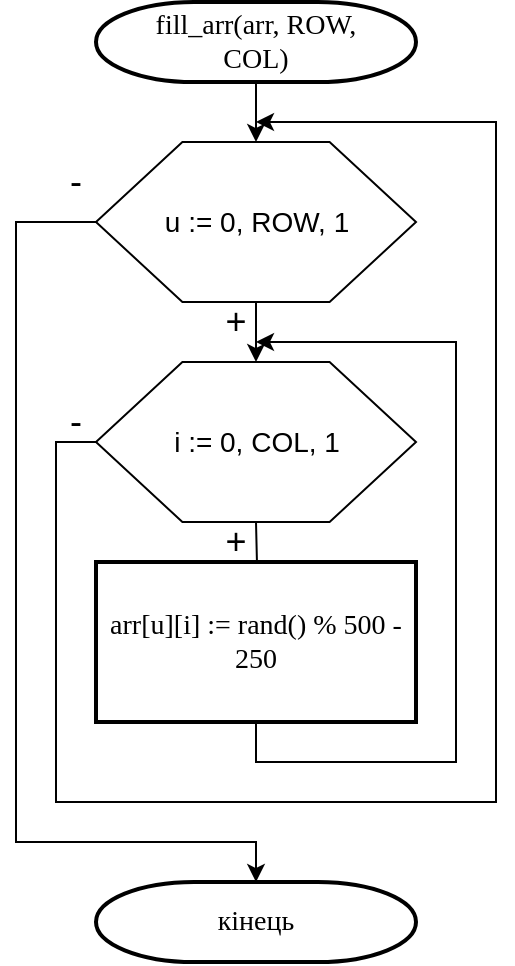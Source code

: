<mxfile version="13.9.9" type="device"><diagram id="C5RBs43oDa-KdzZeNtuy" name="Page-1"><mxGraphModel dx="852" dy="494" grid="1" gridSize="10" guides="1" tooltips="1" connect="1" arrows="1" fold="1" page="1" pageScale="1" pageWidth="827" pageHeight="1169" math="0" shadow="0"><root><mxCell id="WIyWlLk6GJQsqaUBKTNV-0"/><mxCell id="WIyWlLk6GJQsqaUBKTNV-1" parent="WIyWlLk6GJQsqaUBKTNV-0"/><mxCell id="v8OyfmCniDrBf7QePN0p-2" style="edgeStyle=orthogonalEdgeStyle;rounded=0;orthogonalLoop=1;jettySize=auto;html=1;exitX=0.5;exitY=1;exitDx=0;exitDy=0;exitPerimeter=0;entryX=0.5;entryY=0;entryDx=0;entryDy=0;entryPerimeter=0;" edge="1" parent="WIyWlLk6GJQsqaUBKTNV-1" source="v8OyfmCniDrBf7QePN0p-0"><mxGeometry relative="1" as="geometry"><mxPoint x="440" y="110" as="targetPoint"/></mxGeometry></mxCell><mxCell id="v8OyfmCniDrBf7QePN0p-0" value="&lt;span lang=&quot;EN-US&quot; style=&quot;font-family: &amp;#34;times new roman&amp;#34; , serif&quot;&gt;&lt;font style=&quot;font-size: 14px&quot;&gt;fill_arr(arr, ROW,&lt;br/&gt;COL)&lt;/font&gt;&lt;/span&gt;" style="strokeWidth=2;html=1;shape=mxgraph.flowchart.terminator;whiteSpace=wrap;" vertex="1" parent="WIyWlLk6GJQsqaUBKTNV-1"><mxGeometry x="360" y="40" width="160" height="40" as="geometry"/></mxCell><mxCell id="v8OyfmCniDrBf7QePN0p-6" style="edgeStyle=orthogonalEdgeStyle;rounded=0;orthogonalLoop=1;jettySize=auto;html=1;exitX=0.5;exitY=1;exitDx=0;exitDy=0;exitPerimeter=0;entryX=0.5;entryY=0;entryDx=0;entryDy=0;entryPerimeter=0;" edge="1" parent="WIyWlLk6GJQsqaUBKTNV-1"><mxGeometry relative="1" as="geometry"><mxPoint x="440" y="190" as="sourcePoint"/><mxPoint x="440" y="220" as="targetPoint"/></mxGeometry></mxCell><mxCell id="v8OyfmCniDrBf7QePN0p-5" value="" style="edgeStyle=orthogonalEdgeStyle;rounded=0;orthogonalLoop=1;jettySize=auto;html=1;" edge="1" parent="WIyWlLk6GJQsqaUBKTNV-1" target="v8OyfmCniDrBf7QePN0p-4"><mxGeometry relative="1" as="geometry"><mxPoint x="440" y="300" as="sourcePoint"/></mxGeometry></mxCell><mxCell id="v8OyfmCniDrBf7QePN0p-16" style="edgeStyle=orthogonalEdgeStyle;rounded=0;orthogonalLoop=1;jettySize=auto;html=1;exitX=0.5;exitY=1;exitDx=0;exitDy=0;entryX=0.75;entryY=1;entryDx=0;entryDy=0;" edge="1" parent="WIyWlLk6GJQsqaUBKTNV-1" source="v8OyfmCniDrBf7QePN0p-4" target="v8OyfmCniDrBf7QePN0p-12"><mxGeometry relative="1" as="geometry"><Array as="points"><mxPoint x="440" y="420"/><mxPoint x="540" y="420"/><mxPoint x="540" y="210"/></Array></mxGeometry></mxCell><mxCell id="v8OyfmCniDrBf7QePN0p-4" value="&lt;span lang=&quot;EN-US&quot; style=&quot;font-family: &amp;#34;times new roman&amp;#34; , serif&quot;&gt;&lt;font style=&quot;font-size: 14px&quot;&gt;arr[u][i] := rand() % 500 - 250&lt;/font&gt;&lt;/span&gt;" style="whiteSpace=wrap;html=1;strokeWidth=2;" vertex="1" parent="WIyWlLk6GJQsqaUBKTNV-1"><mxGeometry x="360" y="320" width="160" height="80" as="geometry"/></mxCell><mxCell id="v8OyfmCniDrBf7QePN0p-9" value="&lt;font style=&quot;font-size: 18px&quot;&gt;-&lt;/font&gt;" style="text;html=1;strokeColor=none;fillColor=none;align=center;verticalAlign=middle;whiteSpace=wrap;rounded=0;" vertex="1" parent="WIyWlLk6GJQsqaUBKTNV-1"><mxGeometry x="330" y="240" width="40" height="20" as="geometry"/></mxCell><mxCell id="v8OyfmCniDrBf7QePN0p-10" value="&lt;font style=&quot;font-size: 18px&quot;&gt;+&lt;/font&gt;" style="text;html=1;strokeColor=none;fillColor=none;align=center;verticalAlign=middle;whiteSpace=wrap;rounded=0;" vertex="1" parent="WIyWlLk6GJQsqaUBKTNV-1"><mxGeometry x="410" y="300" width="40" height="20" as="geometry"/></mxCell><mxCell id="v8OyfmCniDrBf7QePN0p-11" value="&lt;font style=&quot;font-size: 18px&quot;&gt;-&lt;/font&gt;" style="text;html=1;strokeColor=none;fillColor=none;align=center;verticalAlign=middle;whiteSpace=wrap;rounded=0;" vertex="1" parent="WIyWlLk6GJQsqaUBKTNV-1"><mxGeometry x="330" y="120" width="40" height="20" as="geometry"/></mxCell><mxCell id="v8OyfmCniDrBf7QePN0p-17" style="edgeStyle=orthogonalEdgeStyle;rounded=0;orthogonalLoop=1;jettySize=auto;html=1;exitX=0;exitY=0.5;exitDx=0;exitDy=0;" edge="1" parent="WIyWlLk6GJQsqaUBKTNV-1" source="v8OyfmCniDrBf7QePN0p-13"><mxGeometry relative="1" as="geometry"><mxPoint x="440" y="100" as="targetPoint"/><Array as="points"><mxPoint x="340" y="260"/><mxPoint x="340" y="440"/><mxPoint x="560" y="440"/><mxPoint x="560" y="100"/><mxPoint x="440" y="100"/></Array></mxGeometry></mxCell><mxCell id="v8OyfmCniDrBf7QePN0p-13" value="&lt;span style=&quot;font-size: 14px&quot;&gt;i := 0, COL, 1&lt;/span&gt;" style="verticalLabelPosition=middle;verticalAlign=middle;html=1;shape=hexagon;perimeter=hexagonPerimeter2;arcSize=6;size=0.27;labelPosition=center;align=center;" vertex="1" parent="WIyWlLk6GJQsqaUBKTNV-1"><mxGeometry x="360" y="220" width="160" height="80" as="geometry"/></mxCell><mxCell id="v8OyfmCniDrBf7QePN0p-20" style="edgeStyle=orthogonalEdgeStyle;rounded=0;orthogonalLoop=1;jettySize=auto;html=1;exitX=0;exitY=0.5;exitDx=0;exitDy=0;entryX=0.5;entryY=0;entryDx=0;entryDy=0;entryPerimeter=0;" edge="1" parent="WIyWlLk6GJQsqaUBKTNV-1" source="v8OyfmCniDrBf7QePN0p-14" target="v8OyfmCniDrBf7QePN0p-19"><mxGeometry relative="1" as="geometry"><Array as="points"><mxPoint x="320" y="150"/><mxPoint x="320" y="460"/><mxPoint x="440" y="460"/></Array></mxGeometry></mxCell><mxCell id="v8OyfmCniDrBf7QePN0p-14" value="&lt;span style=&quot;font-size: 14px&quot;&gt;u := 0, ROW, 1&lt;/span&gt;" style="verticalLabelPosition=middle;verticalAlign=middle;html=1;shape=hexagon;perimeter=hexagonPerimeter2;arcSize=6;size=0.27;labelPosition=center;align=center;" vertex="1" parent="WIyWlLk6GJQsqaUBKTNV-1"><mxGeometry x="360" y="110" width="160" height="80" as="geometry"/></mxCell><mxCell id="v8OyfmCniDrBf7QePN0p-12" value="&lt;font style=&quot;font-size: 18px&quot;&gt;+&lt;/font&gt;" style="text;html=1;strokeColor=none;fillColor=none;align=center;verticalAlign=middle;whiteSpace=wrap;rounded=0;" vertex="1" parent="WIyWlLk6GJQsqaUBKTNV-1"><mxGeometry x="410" y="190" width="40" height="20" as="geometry"/></mxCell><mxCell id="v8OyfmCniDrBf7QePN0p-19" value="&lt;font face=&quot;times new roman, serif&quot;&gt;&lt;span style=&quot;font-size: 14px&quot;&gt;кінець&lt;/span&gt;&lt;/font&gt;" style="strokeWidth=2;html=1;shape=mxgraph.flowchart.terminator;whiteSpace=wrap;" vertex="1" parent="WIyWlLk6GJQsqaUBKTNV-1"><mxGeometry x="360" y="480" width="160" height="40" as="geometry"/></mxCell></root></mxGraphModel></diagram></mxfile>